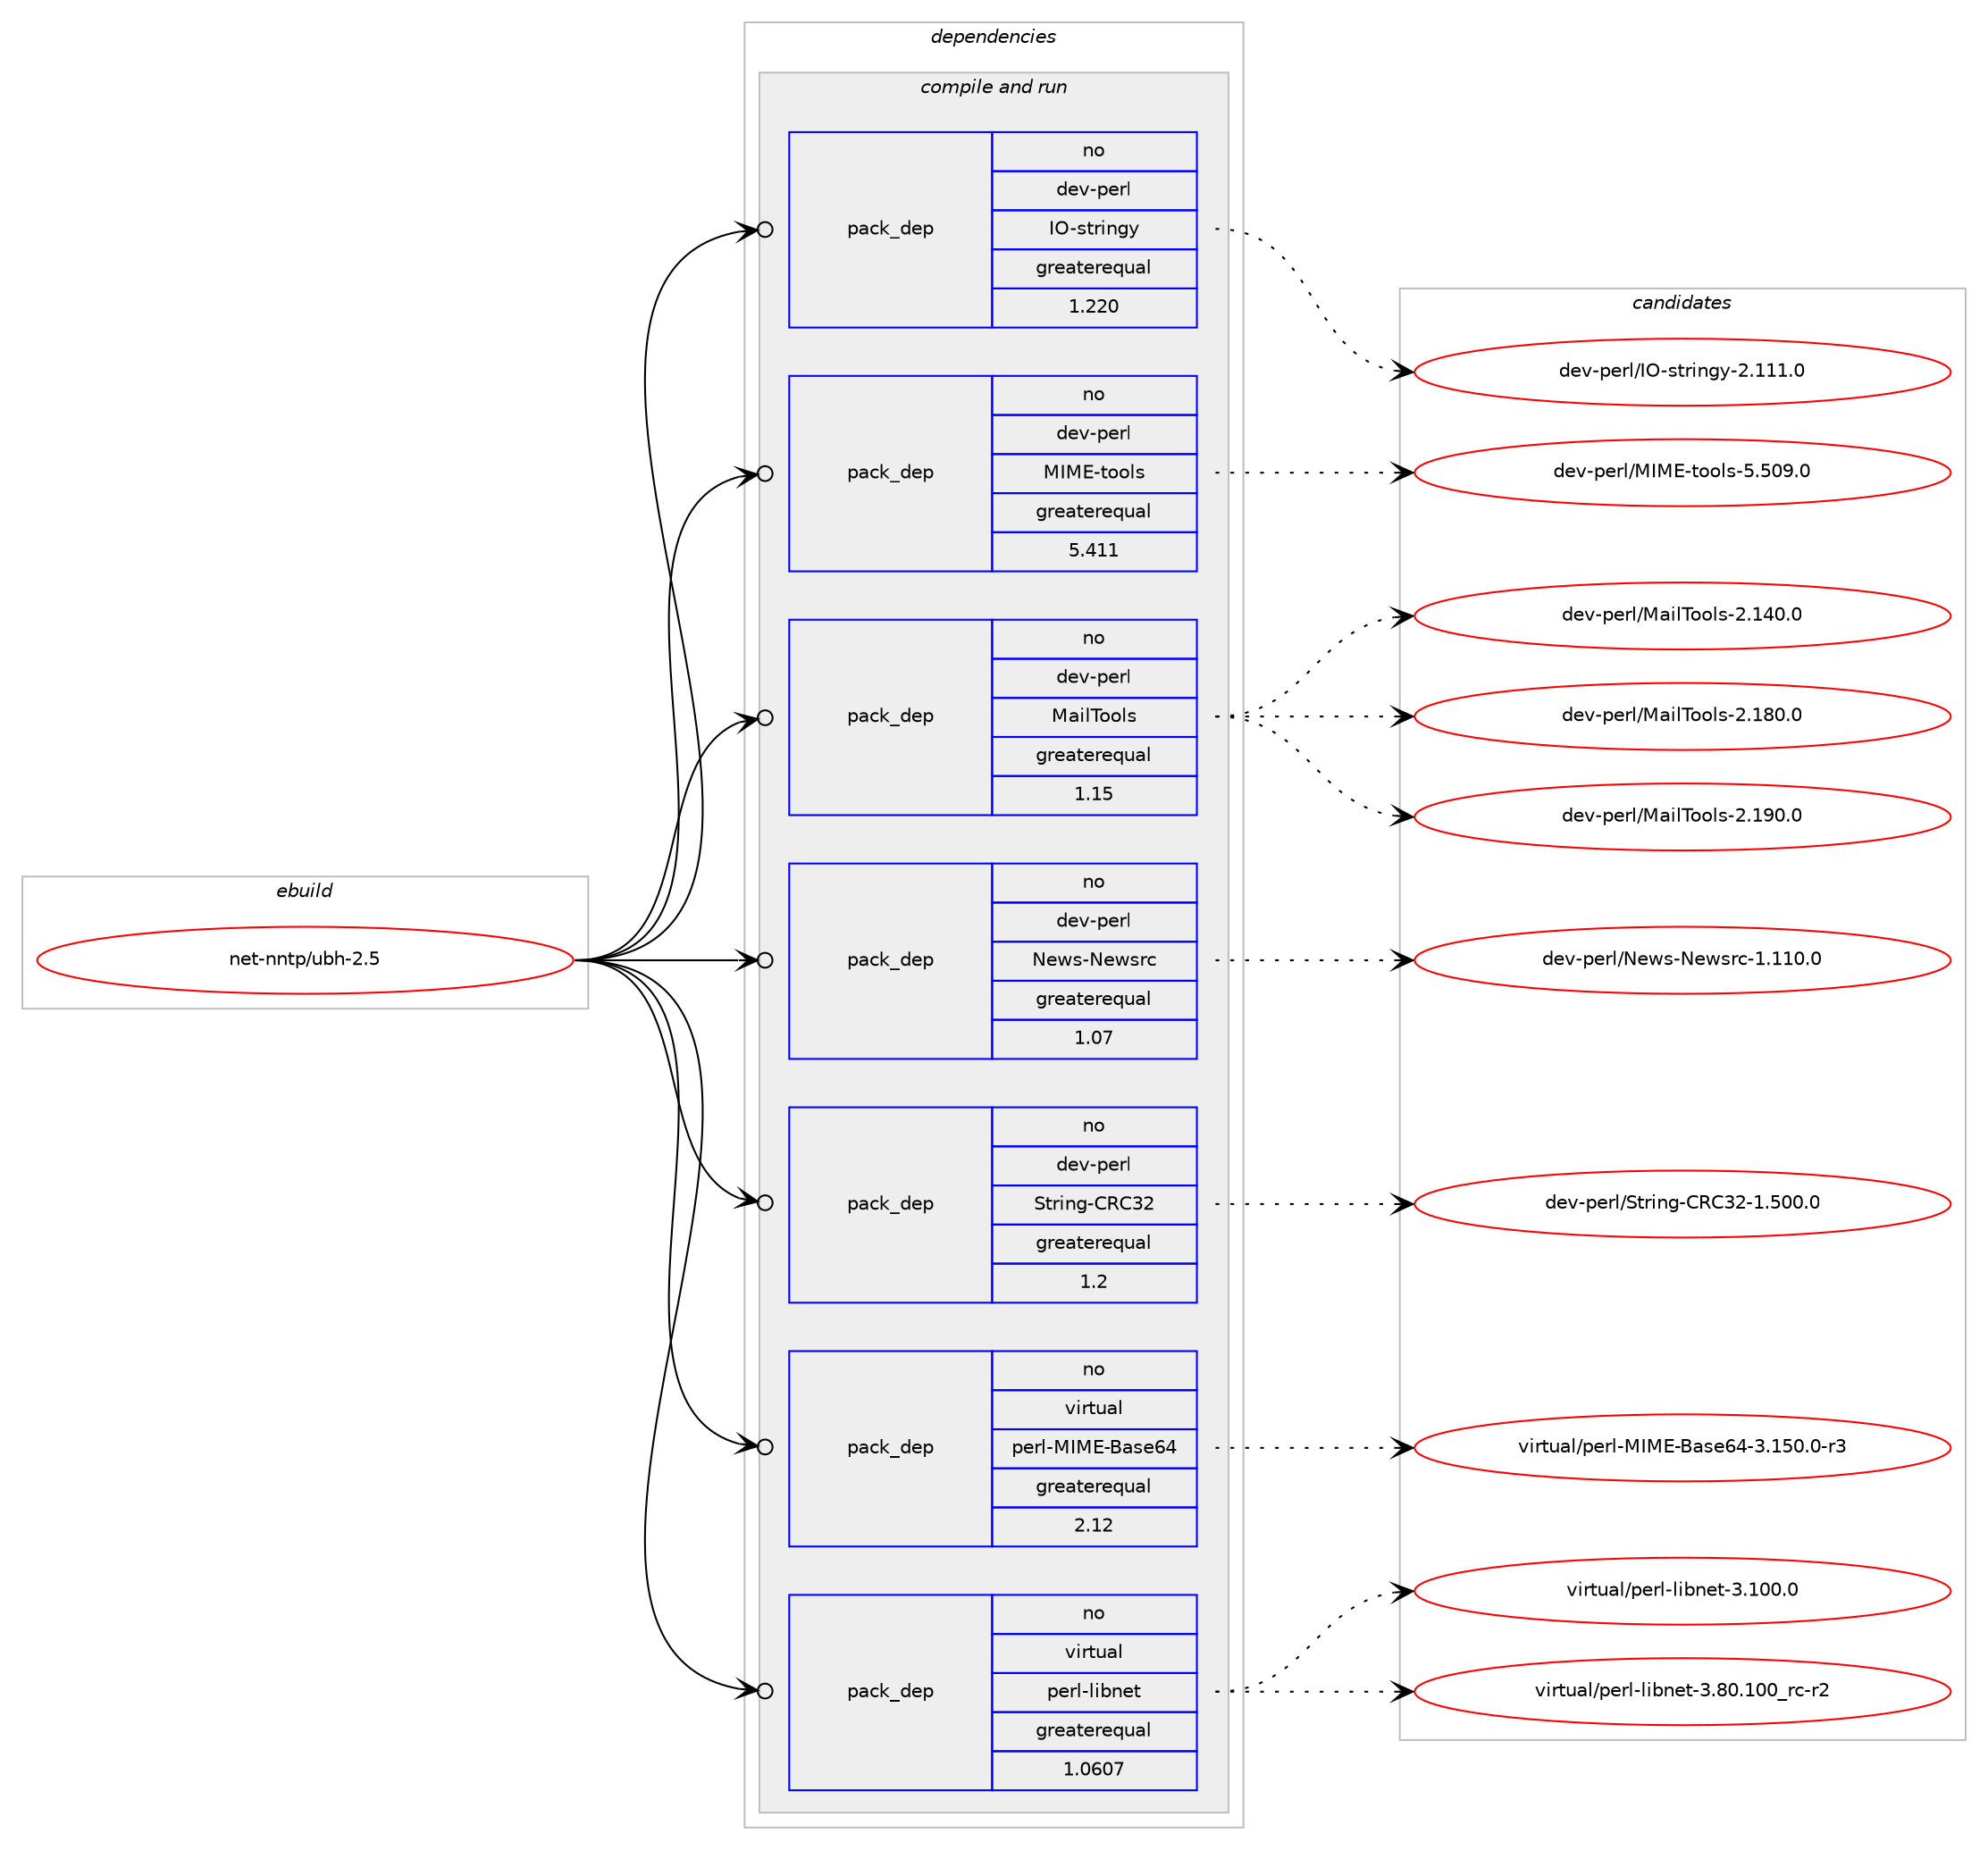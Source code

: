 digraph prolog {

# *************
# Graph options
# *************

newrank=true;
concentrate=true;
compound=true;
graph [rankdir=LR,fontname=Helvetica,fontsize=10,ranksep=1.5];#, ranksep=2.5, nodesep=0.2];
edge  [arrowhead=vee];
node  [fontname=Helvetica,fontsize=10];

# **********
# The ebuild
# **********

subgraph cluster_leftcol {
color=gray;
rank=same;
label=<<i>ebuild</i>>;
id [label="net-nntp/ubh-2.5", color=red, width=4, href="../net-nntp/ubh-2.5.svg"];
}

# ****************
# The dependencies
# ****************

subgraph cluster_midcol {
color=gray;
label=<<i>dependencies</i>>;
subgraph cluster_compile {
fillcolor="#eeeeee";
style=filled;
label=<<i>compile</i>>;
}
subgraph cluster_compileandrun {
fillcolor="#eeeeee";
style=filled;
label=<<i>compile and run</i>>;
subgraph pack319125 {
dependency433790 [label=<<TABLE BORDER="0" CELLBORDER="1" CELLSPACING="0" CELLPADDING="4" WIDTH="220"><TR><TD ROWSPAN="6" CELLPADDING="30">pack_dep</TD></TR><TR><TD WIDTH="110">no</TD></TR><TR><TD>dev-perl</TD></TR><TR><TD>IO-stringy</TD></TR><TR><TD>greaterequal</TD></TR><TR><TD>1.220</TD></TR></TABLE>>, shape=none, color=blue];
}
id:e -> dependency433790:w [weight=20,style="solid",arrowhead="odotvee"];
subgraph pack319126 {
dependency433791 [label=<<TABLE BORDER="0" CELLBORDER="1" CELLSPACING="0" CELLPADDING="4" WIDTH="220"><TR><TD ROWSPAN="6" CELLPADDING="30">pack_dep</TD></TR><TR><TD WIDTH="110">no</TD></TR><TR><TD>dev-perl</TD></TR><TR><TD>MIME-tools</TD></TR><TR><TD>greaterequal</TD></TR><TR><TD>5.411</TD></TR></TABLE>>, shape=none, color=blue];
}
id:e -> dependency433791:w [weight=20,style="solid",arrowhead="odotvee"];
subgraph pack319127 {
dependency433792 [label=<<TABLE BORDER="0" CELLBORDER="1" CELLSPACING="0" CELLPADDING="4" WIDTH="220"><TR><TD ROWSPAN="6" CELLPADDING="30">pack_dep</TD></TR><TR><TD WIDTH="110">no</TD></TR><TR><TD>dev-perl</TD></TR><TR><TD>MailTools</TD></TR><TR><TD>greaterequal</TD></TR><TR><TD>1.15</TD></TR></TABLE>>, shape=none, color=blue];
}
id:e -> dependency433792:w [weight=20,style="solid",arrowhead="odotvee"];
subgraph pack319128 {
dependency433793 [label=<<TABLE BORDER="0" CELLBORDER="1" CELLSPACING="0" CELLPADDING="4" WIDTH="220"><TR><TD ROWSPAN="6" CELLPADDING="30">pack_dep</TD></TR><TR><TD WIDTH="110">no</TD></TR><TR><TD>dev-perl</TD></TR><TR><TD>News-Newsrc</TD></TR><TR><TD>greaterequal</TD></TR><TR><TD>1.07</TD></TR></TABLE>>, shape=none, color=blue];
}
id:e -> dependency433793:w [weight=20,style="solid",arrowhead="odotvee"];
subgraph pack319129 {
dependency433794 [label=<<TABLE BORDER="0" CELLBORDER="1" CELLSPACING="0" CELLPADDING="4" WIDTH="220"><TR><TD ROWSPAN="6" CELLPADDING="30">pack_dep</TD></TR><TR><TD WIDTH="110">no</TD></TR><TR><TD>dev-perl</TD></TR><TR><TD>String-CRC32</TD></TR><TR><TD>greaterequal</TD></TR><TR><TD>1.2</TD></TR></TABLE>>, shape=none, color=blue];
}
id:e -> dependency433794:w [weight=20,style="solid",arrowhead="odotvee"];
subgraph pack319130 {
dependency433795 [label=<<TABLE BORDER="0" CELLBORDER="1" CELLSPACING="0" CELLPADDING="4" WIDTH="220"><TR><TD ROWSPAN="6" CELLPADDING="30">pack_dep</TD></TR><TR><TD WIDTH="110">no</TD></TR><TR><TD>virtual</TD></TR><TR><TD>perl-MIME-Base64</TD></TR><TR><TD>greaterequal</TD></TR><TR><TD>2.12</TD></TR></TABLE>>, shape=none, color=blue];
}
id:e -> dependency433795:w [weight=20,style="solid",arrowhead="odotvee"];
subgraph pack319131 {
dependency433796 [label=<<TABLE BORDER="0" CELLBORDER="1" CELLSPACING="0" CELLPADDING="4" WIDTH="220"><TR><TD ROWSPAN="6" CELLPADDING="30">pack_dep</TD></TR><TR><TD WIDTH="110">no</TD></TR><TR><TD>virtual</TD></TR><TR><TD>perl-libnet</TD></TR><TR><TD>greaterequal</TD></TR><TR><TD>1.0607</TD></TR></TABLE>>, shape=none, color=blue];
}
id:e -> dependency433796:w [weight=20,style="solid",arrowhead="odotvee"];
}
subgraph cluster_run {
fillcolor="#eeeeee";
style=filled;
label=<<i>run</i>>;
}
}

# **************
# The candidates
# **************

subgraph cluster_choices {
rank=same;
color=gray;
label=<<i>candidates</i>>;

subgraph choice319125 {
color=black;
nodesep=1;
choice10010111845112101114108477379451151161141051101031214550464949494648 [label="dev-perl/IO-stringy-2.111.0", color=red, width=4,href="../dev-perl/IO-stringy-2.111.0.svg"];
dependency433790:e -> choice10010111845112101114108477379451151161141051101031214550464949494648:w [style=dotted,weight="100"];
}
subgraph choice319126 {
color=black;
nodesep=1;
choice100101118451121011141084777737769451161111111081154553465348574648 [label="dev-perl/MIME-tools-5.509.0", color=red, width=4,href="../dev-perl/MIME-tools-5.509.0.svg"];
dependency433791:e -> choice100101118451121011141084777737769451161111111081154553465348574648:w [style=dotted,weight="100"];
}
subgraph choice319127 {
color=black;
nodesep=1;
choice10010111845112101114108477797105108841111111081154550464952484648 [label="dev-perl/MailTools-2.140.0", color=red, width=4,href="../dev-perl/MailTools-2.140.0.svg"];
choice10010111845112101114108477797105108841111111081154550464956484648 [label="dev-perl/MailTools-2.180.0", color=red, width=4,href="../dev-perl/MailTools-2.180.0.svg"];
choice10010111845112101114108477797105108841111111081154550464957484648 [label="dev-perl/MailTools-2.190.0", color=red, width=4,href="../dev-perl/MailTools-2.190.0.svg"];
dependency433792:e -> choice10010111845112101114108477797105108841111111081154550464952484648:w [style=dotted,weight="100"];
dependency433792:e -> choice10010111845112101114108477797105108841111111081154550464956484648:w [style=dotted,weight="100"];
dependency433792:e -> choice10010111845112101114108477797105108841111111081154550464957484648:w [style=dotted,weight="100"];
}
subgraph choice319128 {
color=black;
nodesep=1;
choice1001011184511210111410847781011191154578101119115114994549464949484648 [label="dev-perl/News-Newsrc-1.110.0", color=red, width=4,href="../dev-perl/News-Newsrc-1.110.0.svg"];
dependency433793:e -> choice1001011184511210111410847781011191154578101119115114994549464949484648:w [style=dotted,weight="100"];
}
subgraph choice319129 {
color=black;
nodesep=1;
choice1001011184511210111410847831161141051101034567826751504549465348484648 [label="dev-perl/String-CRC32-1.500.0", color=red, width=4,href="../dev-perl/String-CRC32-1.500.0.svg"];
dependency433794:e -> choice1001011184511210111410847831161141051101034567826751504549465348484648:w [style=dotted,weight="100"];
}
subgraph choice319130 {
color=black;
nodesep=1;
choice11810511411611797108471121011141084577737769456697115101545245514649534846484511451 [label="virtual/perl-MIME-Base64-3.150.0-r3", color=red, width=4,href="../virtual/perl-MIME-Base64-3.150.0-r3.svg"];
dependency433795:e -> choice11810511411611797108471121011141084577737769456697115101545245514649534846484511451:w [style=dotted,weight="100"];
}
subgraph choice319131 {
color=black;
nodesep=1;
choice118105114116117971084711210111410845108105981101011164551464948484648 [label="virtual/perl-libnet-3.100.0", color=red, width=4,href="../virtual/perl-libnet-3.100.0.svg"];
choice1181051141161179710847112101114108451081059811010111645514656484649484895114994511450 [label="virtual/perl-libnet-3.80.100_rc-r2", color=red, width=4,href="../virtual/perl-libnet-3.80.100_rc-r2.svg"];
dependency433796:e -> choice118105114116117971084711210111410845108105981101011164551464948484648:w [style=dotted,weight="100"];
dependency433796:e -> choice1181051141161179710847112101114108451081059811010111645514656484649484895114994511450:w [style=dotted,weight="100"];
}
}

}
